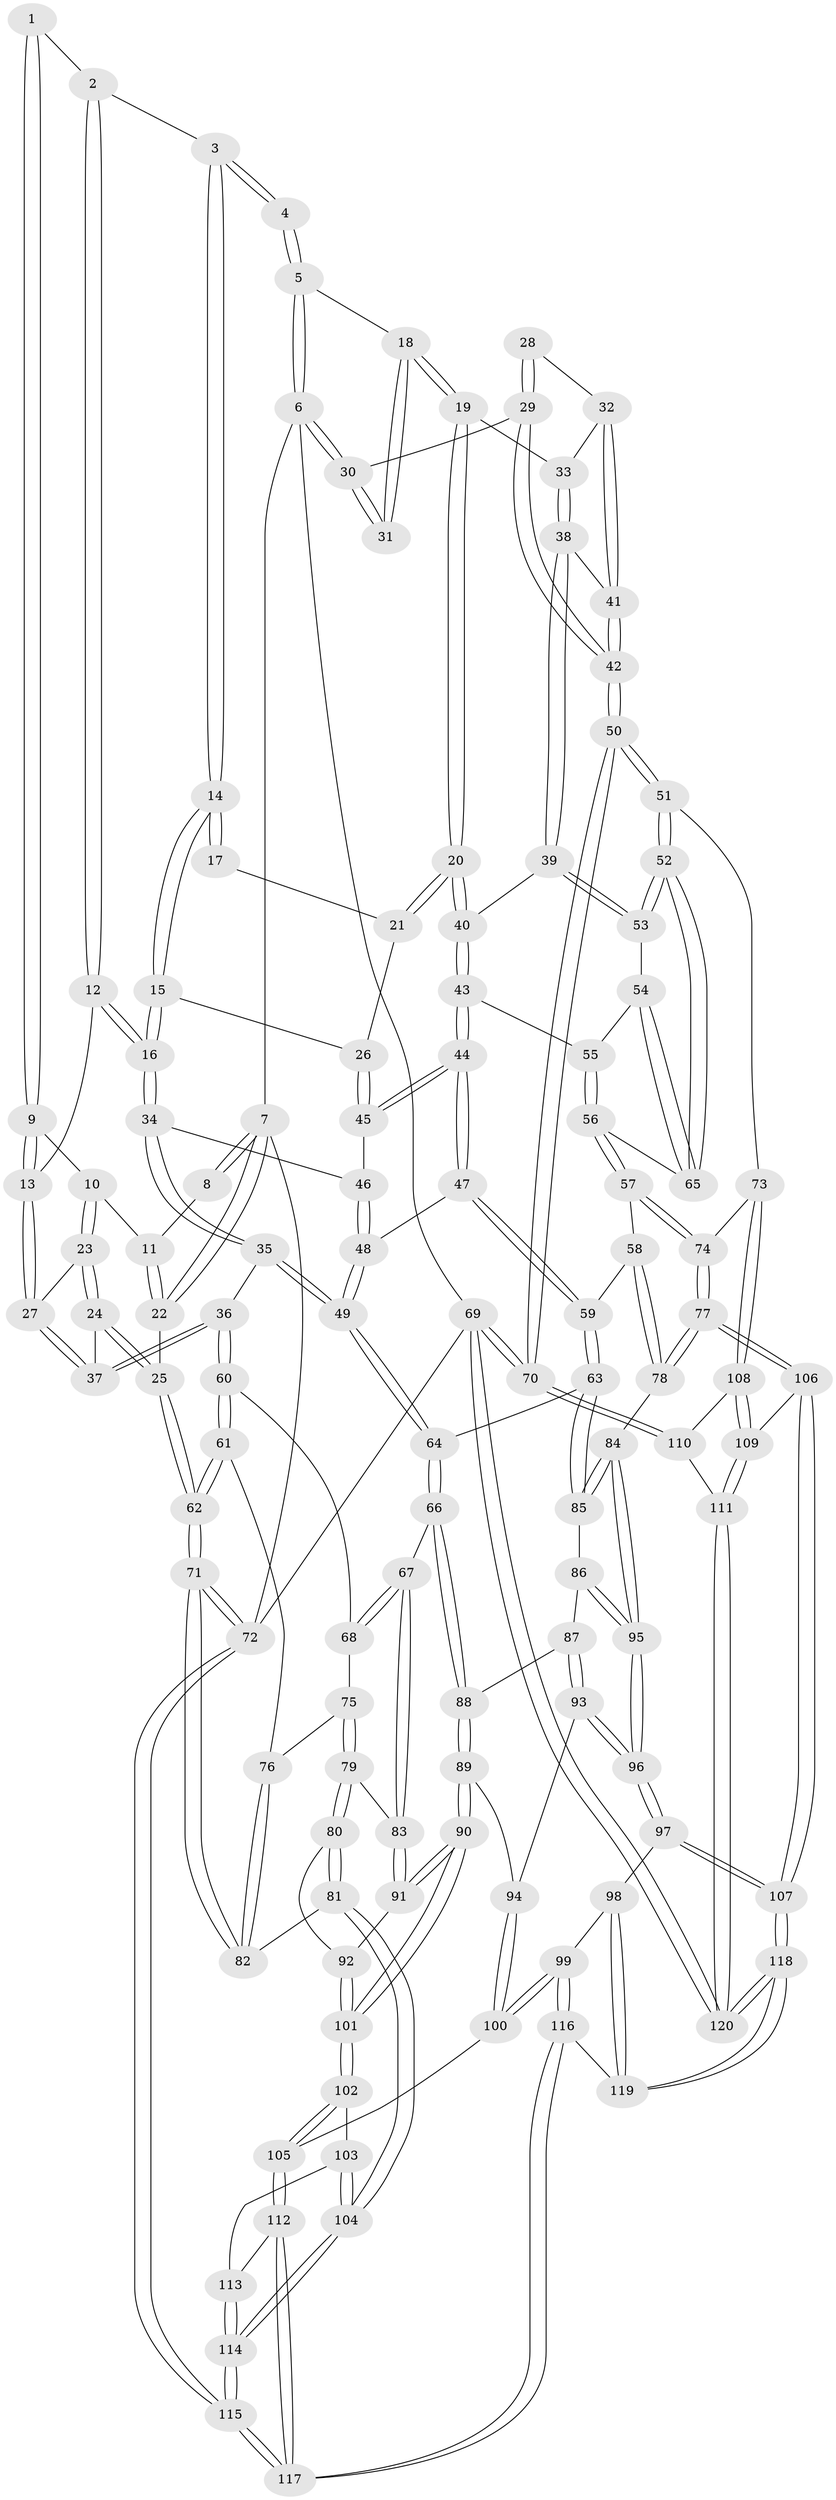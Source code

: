 // coarse degree distribution, {3: 0.38333333333333336, 5: 0.05, 2: 0.03333333333333333, 4: 0.5333333333333333}
// Generated by graph-tools (version 1.1) at 2025/38/03/04/25 23:38:27]
// undirected, 120 vertices, 297 edges
graph export_dot {
  node [color=gray90,style=filled];
  1 [pos="+0.2507318083206103+0"];
  2 [pos="+0.3523102480616457+0"];
  3 [pos="+0.37143637162959986+0"];
  4 [pos="+0.761859757339453+0"];
  5 [pos="+0.7831530055153861+0"];
  6 [pos="+1+0"];
  7 [pos="+0+0"];
  8 [pos="+0.2127576932588508+0"];
  9 [pos="+0.18428686296421498+0.10040768581177476"];
  10 [pos="+0.08376312050857822+0.08104844012592748"];
  11 [pos="+0.05812222484426755+0.04269080116542907"];
  12 [pos="+0.30917034280407907+0.14237332959577303"];
  13 [pos="+0.18732689744227576+0.10883844220444001"];
  14 [pos="+0.4629291170002158+0.08791356369867999"];
  15 [pos="+0.46912146669036475+0.1289289368486677"];
  16 [pos="+0.3860624270931078+0.19669973008294975"];
  17 [pos="+0.6625036140165952+0"];
  18 [pos="+0.8225657177022238+0.08752204324900466"];
  19 [pos="+0.8076866312244368+0.12206358822997172"];
  20 [pos="+0.7538124489473721+0.1875760345218241"];
  21 [pos="+0.6078818593200541+0.11444888759915577"];
  22 [pos="+0+0"];
  23 [pos="+0+0.15406295235562992"];
  24 [pos="+0+0.2156938835954132"];
  25 [pos="+0+0.20206483256609975"];
  26 [pos="+0.5192395961875942+0.14301438121725693"];
  27 [pos="+0.16946509031767307+0.15679724589503435"];
  28 [pos="+0.9652418069484177+0.18342009236192253"];
  29 [pos="+1+0.21835551093247038"];
  30 [pos="+1+0"];
  31 [pos="+0.9136150163683048+0.10516908921500717"];
  32 [pos="+0.9278096207955894+0.21505291747224067"];
  33 [pos="+0.9070445308326106+0.2075264097694462"];
  34 [pos="+0.3757058061374513+0.241253743894071"];
  35 [pos="+0.28583182865486984+0.3433886940621257"];
  36 [pos="+0.16598182983151896+0.3447928483983074"];
  37 [pos="+0.14304890689638317+0.31268414834939695"];
  38 [pos="+0.8533726573861238+0.3012916053785013"];
  39 [pos="+0.8199750471086885+0.3088250788239071"];
  40 [pos="+0.744394039538971+0.27340492987603715"];
  41 [pos="+0.9532670457659848+0.29653315423065124"];
  42 [pos="+1+0.40825582672317845"];
  43 [pos="+0.7022427413655015+0.3100870425644015"];
  44 [pos="+0.637684393160065+0.3403474743617998"];
  45 [pos="+0.5694482132248697+0.24407756003753123"];
  46 [pos="+0.44930681608002665+0.29695549763287005"];
  47 [pos="+0.6369635720865628+0.3413445789169546"];
  48 [pos="+0.4908495679850936+0.340358225228777"];
  49 [pos="+0.40568616048058925+0.5109807566986265"];
  50 [pos="+1+0.5818401115639281"];
  51 [pos="+1+0.5859710052648416"];
  52 [pos="+1+0.5657487789048247"];
  53 [pos="+0.8763379836684877+0.43197440841143936"];
  54 [pos="+0.8415076714916948+0.4395420494636633"];
  55 [pos="+0.7695115304730765+0.4287602834387492"];
  56 [pos="+0.7325389568920937+0.5280294550193423"];
  57 [pos="+0.7047217422774176+0.5427328639692819"];
  58 [pos="+0.6739254699956095+0.5420611040635257"];
  59 [pos="+0.6030476960496788+0.5317415698376339"];
  60 [pos="+0.11361753534948936+0.46914023768221047"];
  61 [pos="+0+0.5350337083409561"];
  62 [pos="+0+0.5587744317512165"];
  63 [pos="+0.5935653249993749+0.5387813909949726"];
  64 [pos="+0.41239415102974636+0.5314242715406143"];
  65 [pos="+0.7484208731313126+0.5257309785875068"];
  66 [pos="+0.4065157964929174+0.5392619017640371"];
  67 [pos="+0.2744242586622883+0.5981118463513836"];
  68 [pos="+0.1379166015728252+0.5062181205796116"];
  69 [pos="+1+1"];
  70 [pos="+1+1"];
  71 [pos="+0+0.779673501521903"];
  72 [pos="+0+1"];
  73 [pos="+0.9912074188228779+0.6654903925604337"];
  74 [pos="+0.85459325145635+0.7067656035901004"];
  75 [pos="+0.1162575405143006+0.617836295808834"];
  76 [pos="+0.08843727166553722+0.6276123033047106"];
  77 [pos="+0.7832492443436823+0.7639576601364294"];
  78 [pos="+0.754495110181909+0.7532449216832641"];
  79 [pos="+0.1381730867970018+0.6653633717189703"];
  80 [pos="+0.10353419255438073+0.7498423021885973"];
  81 [pos="+0.02831691097398215+0.7871848601815612"];
  82 [pos="+0+0.7790678906710358"];
  83 [pos="+0.26097276329516916+0.6353654360156431"];
  84 [pos="+0.7246927410868165+0.7464472743574552"];
  85 [pos="+0.5954214686107161+0.5674054090967224"];
  86 [pos="+0.5642702480494097+0.7351780111999122"];
  87 [pos="+0.42301845129832866+0.6747744591221841"];
  88 [pos="+0.422546900157624+0.6739918571488542"];
  89 [pos="+0.29401460789851147+0.7635104215307923"];
  90 [pos="+0.28278874598557774+0.7662689826260173"];
  91 [pos="+0.26133668467972426+0.6503384906174519"];
  92 [pos="+0.12377592972978538+0.7513227047346079"];
  93 [pos="+0.4302589385147115+0.7704732231425812"];
  94 [pos="+0.4177646000383353+0.7787748831847008"];
  95 [pos="+0.5719220337268995+0.7703774114487055"];
  96 [pos="+0.5517974396845814+0.8170538436539319"];
  97 [pos="+0.5535492281955542+0.8636635406244721"];
  98 [pos="+0.535768848741189+0.8788370525505875"];
  99 [pos="+0.4606381107334316+0.9181484286133551"];
  100 [pos="+0.38351647586943083+0.8903473531913441"];
  101 [pos="+0.27096576023686925+0.7895035998803858"];
  102 [pos="+0.2726515930526477+0.8197916968056839"];
  103 [pos="+0.20060139217228568+0.8873886595794963"];
  104 [pos="+0.15486628041905615+0.9116036904820476"];
  105 [pos="+0.3519327445895711+0.8923079543107771"];
  106 [pos="+0.7711330511430826+0.8719569683132663"];
  107 [pos="+0.6837714631164764+0.9366239990918348"];
  108 [pos="+0.9354700015908183+0.8548091448079684"];
  109 [pos="+0.8273551919744436+0.9078859494123522"];
  110 [pos="+0.9569881230670111+0.9029504681972642"];
  111 [pos="+0.8697407209742776+0.9675485908759481"];
  112 [pos="+0.3211729304955416+0.9602213572053422"];
  113 [pos="+0.2732969626101438+0.9539440013663888"];
  114 [pos="+0.13901096658392365+1"];
  115 [pos="+0.039023583736853495+1"];
  116 [pos="+0.4278626375872997+1"];
  117 [pos="+0.34153016192598473+1"];
  118 [pos="+0.675622295170196+1"];
  119 [pos="+0.5784631341001448+1"];
  120 [pos="+1+1"];
  1 -- 2;
  1 -- 9;
  1 -- 9;
  2 -- 3;
  2 -- 12;
  2 -- 12;
  3 -- 4;
  3 -- 4;
  3 -- 14;
  3 -- 14;
  4 -- 5;
  4 -- 5;
  5 -- 6;
  5 -- 6;
  5 -- 18;
  6 -- 7;
  6 -- 30;
  6 -- 30;
  6 -- 69;
  7 -- 8;
  7 -- 8;
  7 -- 22;
  7 -- 22;
  7 -- 72;
  8 -- 11;
  9 -- 10;
  9 -- 13;
  9 -- 13;
  10 -- 11;
  10 -- 23;
  10 -- 23;
  11 -- 22;
  11 -- 22;
  12 -- 13;
  12 -- 16;
  12 -- 16;
  13 -- 27;
  13 -- 27;
  14 -- 15;
  14 -- 15;
  14 -- 17;
  14 -- 17;
  15 -- 16;
  15 -- 16;
  15 -- 26;
  16 -- 34;
  16 -- 34;
  17 -- 21;
  18 -- 19;
  18 -- 19;
  18 -- 31;
  18 -- 31;
  19 -- 20;
  19 -- 20;
  19 -- 33;
  20 -- 21;
  20 -- 21;
  20 -- 40;
  20 -- 40;
  21 -- 26;
  22 -- 25;
  23 -- 24;
  23 -- 24;
  23 -- 27;
  24 -- 25;
  24 -- 25;
  24 -- 37;
  25 -- 62;
  25 -- 62;
  26 -- 45;
  26 -- 45;
  27 -- 37;
  27 -- 37;
  28 -- 29;
  28 -- 29;
  28 -- 32;
  29 -- 30;
  29 -- 42;
  29 -- 42;
  30 -- 31;
  30 -- 31;
  32 -- 33;
  32 -- 41;
  32 -- 41;
  33 -- 38;
  33 -- 38;
  34 -- 35;
  34 -- 35;
  34 -- 46;
  35 -- 36;
  35 -- 49;
  35 -- 49;
  36 -- 37;
  36 -- 37;
  36 -- 60;
  36 -- 60;
  38 -- 39;
  38 -- 39;
  38 -- 41;
  39 -- 40;
  39 -- 53;
  39 -- 53;
  40 -- 43;
  40 -- 43;
  41 -- 42;
  41 -- 42;
  42 -- 50;
  42 -- 50;
  43 -- 44;
  43 -- 44;
  43 -- 55;
  44 -- 45;
  44 -- 45;
  44 -- 47;
  44 -- 47;
  45 -- 46;
  46 -- 48;
  46 -- 48;
  47 -- 48;
  47 -- 59;
  47 -- 59;
  48 -- 49;
  48 -- 49;
  49 -- 64;
  49 -- 64;
  50 -- 51;
  50 -- 51;
  50 -- 70;
  50 -- 70;
  51 -- 52;
  51 -- 52;
  51 -- 73;
  52 -- 53;
  52 -- 53;
  52 -- 65;
  52 -- 65;
  53 -- 54;
  54 -- 55;
  54 -- 65;
  54 -- 65;
  55 -- 56;
  55 -- 56;
  56 -- 57;
  56 -- 57;
  56 -- 65;
  57 -- 58;
  57 -- 74;
  57 -- 74;
  58 -- 59;
  58 -- 78;
  58 -- 78;
  59 -- 63;
  59 -- 63;
  60 -- 61;
  60 -- 61;
  60 -- 68;
  61 -- 62;
  61 -- 62;
  61 -- 76;
  62 -- 71;
  62 -- 71;
  63 -- 64;
  63 -- 85;
  63 -- 85;
  64 -- 66;
  64 -- 66;
  66 -- 67;
  66 -- 88;
  66 -- 88;
  67 -- 68;
  67 -- 68;
  67 -- 83;
  67 -- 83;
  68 -- 75;
  69 -- 70;
  69 -- 70;
  69 -- 120;
  69 -- 120;
  69 -- 72;
  70 -- 110;
  70 -- 110;
  71 -- 72;
  71 -- 72;
  71 -- 82;
  71 -- 82;
  72 -- 115;
  72 -- 115;
  73 -- 74;
  73 -- 108;
  73 -- 108;
  74 -- 77;
  74 -- 77;
  75 -- 76;
  75 -- 79;
  75 -- 79;
  76 -- 82;
  76 -- 82;
  77 -- 78;
  77 -- 78;
  77 -- 106;
  77 -- 106;
  78 -- 84;
  79 -- 80;
  79 -- 80;
  79 -- 83;
  80 -- 81;
  80 -- 81;
  80 -- 92;
  81 -- 82;
  81 -- 104;
  81 -- 104;
  83 -- 91;
  83 -- 91;
  84 -- 85;
  84 -- 85;
  84 -- 95;
  84 -- 95;
  85 -- 86;
  86 -- 87;
  86 -- 95;
  86 -- 95;
  87 -- 88;
  87 -- 93;
  87 -- 93;
  88 -- 89;
  88 -- 89;
  89 -- 90;
  89 -- 90;
  89 -- 94;
  90 -- 91;
  90 -- 91;
  90 -- 101;
  90 -- 101;
  91 -- 92;
  92 -- 101;
  92 -- 101;
  93 -- 94;
  93 -- 96;
  93 -- 96;
  94 -- 100;
  94 -- 100;
  95 -- 96;
  95 -- 96;
  96 -- 97;
  96 -- 97;
  97 -- 98;
  97 -- 107;
  97 -- 107;
  98 -- 99;
  98 -- 119;
  98 -- 119;
  99 -- 100;
  99 -- 100;
  99 -- 116;
  99 -- 116;
  100 -- 105;
  101 -- 102;
  101 -- 102;
  102 -- 103;
  102 -- 105;
  102 -- 105;
  103 -- 104;
  103 -- 104;
  103 -- 113;
  104 -- 114;
  104 -- 114;
  105 -- 112;
  105 -- 112;
  106 -- 107;
  106 -- 107;
  106 -- 109;
  107 -- 118;
  107 -- 118;
  108 -- 109;
  108 -- 109;
  108 -- 110;
  109 -- 111;
  109 -- 111;
  110 -- 111;
  111 -- 120;
  111 -- 120;
  112 -- 113;
  112 -- 117;
  112 -- 117;
  113 -- 114;
  113 -- 114;
  114 -- 115;
  114 -- 115;
  115 -- 117;
  115 -- 117;
  116 -- 117;
  116 -- 117;
  116 -- 119;
  118 -- 119;
  118 -- 119;
  118 -- 120;
  118 -- 120;
}

